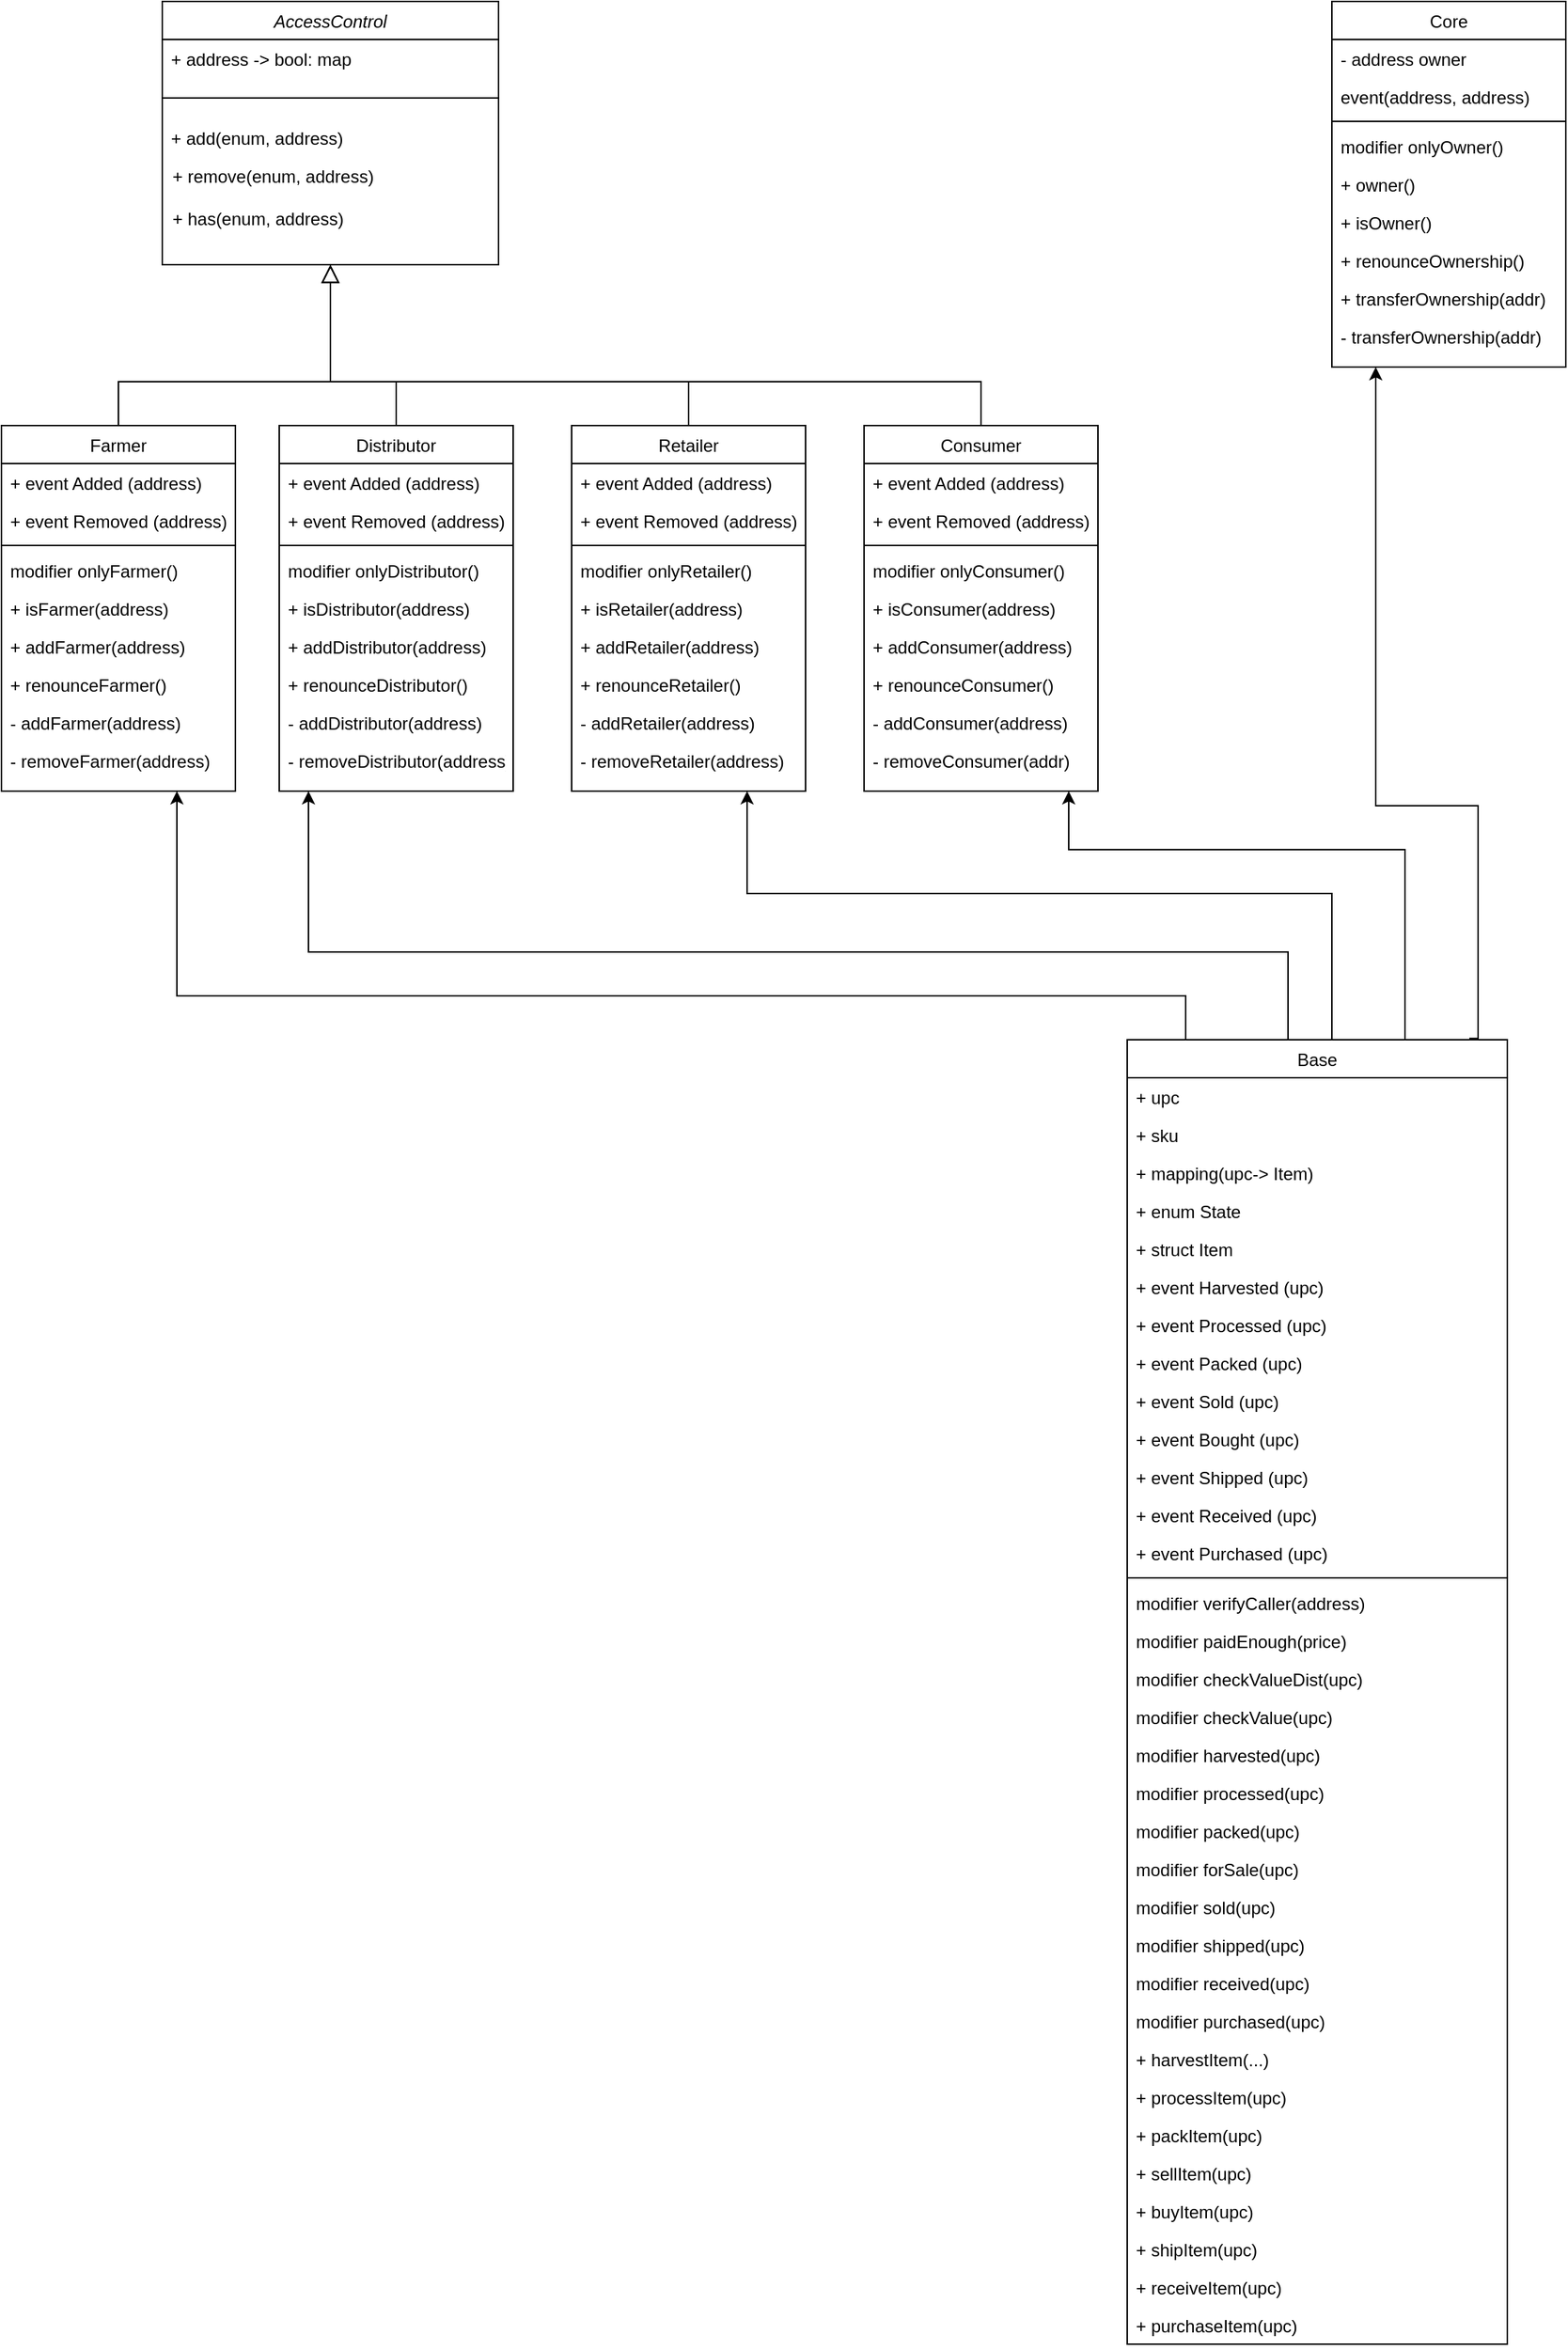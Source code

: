 <mxfile version="16.6.4" type="github">
  <diagram id="C5RBs43oDa-KdzZeNtuy" name="Page-1">
    <mxGraphModel dx="1422" dy="727" grid="1" gridSize="10" guides="1" tooltips="1" connect="1" arrows="1" fold="1" page="1" pageScale="1" pageWidth="700" pageHeight="869" math="0" shadow="0">
      <root>
        <mxCell id="WIyWlLk6GJQsqaUBKTNV-0" />
        <mxCell id="WIyWlLk6GJQsqaUBKTNV-1" parent="WIyWlLk6GJQsqaUBKTNV-0" />
        <mxCell id="zkfFHV4jXpPFQw0GAbJ--0" value="AccessControl" style="swimlane;fontStyle=2;align=center;verticalAlign=top;childLayout=stackLayout;horizontal=1;startSize=26;horizontalStack=0;resizeParent=1;resizeLast=0;collapsible=1;marginBottom=0;rounded=0;shadow=0;strokeWidth=1;" parent="WIyWlLk6GJQsqaUBKTNV-1" vertex="1">
          <mxGeometry x="150" y="70" width="230" height="180" as="geometry">
            <mxRectangle x="230" y="140" width="160" height="26" as="alternateBounds" />
          </mxGeometry>
        </mxCell>
        <mxCell id="zkfFHV4jXpPFQw0GAbJ--1" value="+ address -&gt; bool: map" style="text;align=left;verticalAlign=top;spacingLeft=4;spacingRight=4;overflow=hidden;rotatable=0;points=[[0,0.5],[1,0.5]];portConstraint=eastwest;" parent="zkfFHV4jXpPFQw0GAbJ--0" vertex="1">
          <mxGeometry y="26" width="230" height="26" as="geometry" />
        </mxCell>
        <mxCell id="MpG_z1vxm-hFfwKzx8mo-1" value="" style="line;strokeWidth=1;fillColor=none;align=left;verticalAlign=middle;spacingTop=-1;spacingLeft=3;spacingRight=3;rotatable=0;labelPosition=right;points=[];portConstraint=eastwest;" parent="zkfFHV4jXpPFQw0GAbJ--0" vertex="1">
          <mxGeometry y="52" width="230" height="28" as="geometry" />
        </mxCell>
        <mxCell id="zkfFHV4jXpPFQw0GAbJ--12" value="" style="endArrow=block;endSize=10;endFill=0;shadow=0;strokeWidth=1;rounded=0;edgeStyle=elbowEdgeStyle;elbow=vertical;exitX=0.5;exitY=0;exitDx=0;exitDy=0;" parent="WIyWlLk6GJQsqaUBKTNV-1" source="MpG_z1vxm-hFfwKzx8mo-71" target="zkfFHV4jXpPFQw0GAbJ--0" edge="1">
          <mxGeometry width="160" relative="1" as="geometry">
            <mxPoint x="120" y="360" as="sourcePoint" />
            <mxPoint x="200" y="203" as="targetPoint" />
            <Array as="points">
              <mxPoint x="265" y="330" />
            </Array>
          </mxGeometry>
        </mxCell>
        <mxCell id="zkfFHV4jXpPFQw0GAbJ--16" value="" style="endArrow=block;endSize=10;endFill=0;shadow=0;strokeWidth=1;rounded=0;edgeStyle=elbowEdgeStyle;elbow=vertical;exitX=0.5;exitY=0;exitDx=0;exitDy=0;" parent="WIyWlLk6GJQsqaUBKTNV-1" source="TuaN9YmowSShwbGmu8BQ-16" target="zkfFHV4jXpPFQw0GAbJ--0" edge="1">
          <mxGeometry width="160" relative="1" as="geometry">
            <mxPoint x="310" y="360" as="sourcePoint" />
            <mxPoint x="310" y="271" as="targetPoint" />
            <Array as="points">
              <mxPoint x="265" y="330" />
              <mxPoint x="265" y="330" />
              <mxPoint x="265" y="330" />
              <mxPoint x="265" y="320" />
            </Array>
          </mxGeometry>
        </mxCell>
        <mxCell id="zkfFHV4jXpPFQw0GAbJ--17" value="Core" style="swimlane;fontStyle=0;align=center;verticalAlign=top;childLayout=stackLayout;horizontal=1;startSize=26;horizontalStack=0;resizeParent=1;resizeLast=0;collapsible=1;marginBottom=0;rounded=0;shadow=0;strokeWidth=1;" parent="WIyWlLk6GJQsqaUBKTNV-1" vertex="1">
          <mxGeometry x="950" y="70" width="160" height="250" as="geometry">
            <mxRectangle x="550" y="140" width="160" height="26" as="alternateBounds" />
          </mxGeometry>
        </mxCell>
        <mxCell id="zkfFHV4jXpPFQw0GAbJ--18" value="- address owner" style="text;align=left;verticalAlign=top;spacingLeft=4;spacingRight=4;overflow=hidden;rotatable=0;points=[[0,0.5],[1,0.5]];portConstraint=eastwest;" parent="zkfFHV4jXpPFQw0GAbJ--17" vertex="1">
          <mxGeometry y="26" width="160" height="26" as="geometry" />
        </mxCell>
        <mxCell id="MpG_z1vxm-hFfwKzx8mo-56" value="event(address, address)" style="text;align=left;verticalAlign=top;spacingLeft=4;spacingRight=4;overflow=hidden;rotatable=0;points=[[0,0.5],[1,0.5]];portConstraint=eastwest;" parent="zkfFHV4jXpPFQw0GAbJ--17" vertex="1">
          <mxGeometry y="52" width="160" height="26" as="geometry" />
        </mxCell>
        <mxCell id="zkfFHV4jXpPFQw0GAbJ--23" value="" style="line;html=1;strokeWidth=1;align=left;verticalAlign=middle;spacingTop=-1;spacingLeft=3;spacingRight=3;rotatable=0;labelPosition=right;points=[];portConstraint=eastwest;" parent="zkfFHV4jXpPFQw0GAbJ--17" vertex="1">
          <mxGeometry y="78" width="160" height="8" as="geometry" />
        </mxCell>
        <mxCell id="zkfFHV4jXpPFQw0GAbJ--24" value="modifier onlyOwner()" style="text;align=left;verticalAlign=top;spacingLeft=4;spacingRight=4;overflow=hidden;rotatable=0;points=[[0,0.5],[1,0.5]];portConstraint=eastwest;" parent="zkfFHV4jXpPFQw0GAbJ--17" vertex="1">
          <mxGeometry y="86" width="160" height="26" as="geometry" />
        </mxCell>
        <mxCell id="MpG_z1vxm-hFfwKzx8mo-59" value="+ owner()" style="text;align=left;verticalAlign=top;spacingLeft=4;spacingRight=4;overflow=hidden;rotatable=0;points=[[0,0.5],[1,0.5]];portConstraint=eastwest;" parent="zkfFHV4jXpPFQw0GAbJ--17" vertex="1">
          <mxGeometry y="112" width="160" height="26" as="geometry" />
        </mxCell>
        <mxCell id="zkfFHV4jXpPFQw0GAbJ--25" value="+ isOwner()" style="text;align=left;verticalAlign=top;spacingLeft=4;spacingRight=4;overflow=hidden;rotatable=0;points=[[0,0.5],[1,0.5]];portConstraint=eastwest;" parent="zkfFHV4jXpPFQw0GAbJ--17" vertex="1">
          <mxGeometry y="138" width="160" height="26" as="geometry" />
        </mxCell>
        <mxCell id="MpG_z1vxm-hFfwKzx8mo-50" value="+ renounceOwnership()" style="text;align=left;verticalAlign=top;spacingLeft=4;spacingRight=4;overflow=hidden;rotatable=0;points=[[0,0.5],[1,0.5]];portConstraint=eastwest;" parent="zkfFHV4jXpPFQw0GAbJ--17" vertex="1">
          <mxGeometry y="164" width="160" height="26" as="geometry" />
        </mxCell>
        <mxCell id="MpG_z1vxm-hFfwKzx8mo-100" value="+ transferOwnership(addr)" style="text;align=left;verticalAlign=top;spacingLeft=4;spacingRight=4;overflow=hidden;rotatable=0;points=[[0,0.5],[1,0.5]];portConstraint=eastwest;" parent="zkfFHV4jXpPFQw0GAbJ--17" vertex="1">
          <mxGeometry y="190" width="160" height="26" as="geometry" />
        </mxCell>
        <mxCell id="MpG_z1vxm-hFfwKzx8mo-51" value="- transferOwnership(addr)" style="text;align=left;verticalAlign=top;spacingLeft=4;spacingRight=4;overflow=hidden;rotatable=0;points=[[0,0.5],[1,0.5]];portConstraint=eastwest;" parent="zkfFHV4jXpPFQw0GAbJ--17" vertex="1">
          <mxGeometry y="216" width="160" height="26" as="geometry" />
        </mxCell>
        <mxCell id="MpG_z1vxm-hFfwKzx8mo-0" value="+ add(enum, address)" style="text;align=left;verticalAlign=top;spacingLeft=4;spacingRight=4;overflow=hidden;rotatable=0;points=[[0,0.5],[1,0.5]];portConstraint=eastwest;rounded=0;shadow=0;html=0;" parent="WIyWlLk6GJQsqaUBKTNV-1" vertex="1">
          <mxGeometry x="150" y="150" width="230" height="26" as="geometry" />
        </mxCell>
        <mxCell id="MpG_z1vxm-hFfwKzx8mo-39" value="" style="edgeStyle=elbowEdgeStyle;html=1;elbow=vertical;verticalAlign=bottom;endArrow=none;rounded=0;entryX=0.5;entryY=0;entryDx=0;entryDy=0;" parent="WIyWlLk6GJQsqaUBKTNV-1" target="TuaN9YmowSShwbGmu8BQ-36" edge="1">
          <mxGeometry x="1" relative="1" as="geometry">
            <mxPoint x="720" y="360" as="targetPoint" />
            <mxPoint x="510" y="330" as="sourcePoint" />
            <Array as="points">
              <mxPoint x="690" y="330" />
              <mxPoint x="670" y="281" />
              <mxPoint x="670" y="310" />
              <mxPoint x="700" y="320" />
              <mxPoint x="760" y="290" />
              <mxPoint x="690" y="280" />
              <mxPoint x="750" y="293" />
            </Array>
          </mxGeometry>
        </mxCell>
        <mxCell id="MpG_z1vxm-hFfwKzx8mo-40" value="" style="edgeStyle=elbowEdgeStyle;html=1;elbow=vertical;verticalAlign=bottom;endArrow=none;rounded=0;entryX=0.5;entryY=0;entryDx=0;entryDy=0;" parent="WIyWlLk6GJQsqaUBKTNV-1" target="TuaN9YmowSShwbGmu8BQ-26" edge="1">
          <mxGeometry x="1" relative="1" as="geometry">
            <mxPoint x="510" y="360" as="targetPoint" />
            <mxPoint x="280" y="330" as="sourcePoint" />
            <Array as="points">
              <mxPoint x="330" y="330" />
              <mxPoint x="450" y="280" />
              <mxPoint x="420" y="280" />
              <mxPoint x="280" y="300" />
              <mxPoint x="410" y="330" />
              <mxPoint x="380" y="300" />
            </Array>
          </mxGeometry>
        </mxCell>
        <mxCell id="MpG_z1vxm-hFfwKzx8mo-71" value="Farmer" style="swimlane;fontStyle=0;align=center;verticalAlign=top;childLayout=stackLayout;horizontal=1;startSize=26;horizontalStack=0;resizeParent=1;resizeLast=0;collapsible=1;marginBottom=0;rounded=0;shadow=0;strokeWidth=1;" parent="WIyWlLk6GJQsqaUBKTNV-1" vertex="1">
          <mxGeometry x="40" y="360" width="160" height="250" as="geometry">
            <mxRectangle x="130" y="380" width="160" height="26" as="alternateBounds" />
          </mxGeometry>
        </mxCell>
        <mxCell id="MpG_z1vxm-hFfwKzx8mo-72" value="+ event Added (address)" style="text;align=left;verticalAlign=top;spacingLeft=4;spacingRight=4;overflow=hidden;rotatable=0;points=[[0,0.5],[1,0.5]];portConstraint=eastwest;" parent="MpG_z1vxm-hFfwKzx8mo-71" vertex="1">
          <mxGeometry y="26" width="160" height="26" as="geometry" />
        </mxCell>
        <mxCell id="MpG_z1vxm-hFfwKzx8mo-73" value="+ event Removed (address)" style="text;align=left;verticalAlign=top;spacingLeft=4;spacingRight=4;overflow=hidden;rotatable=0;points=[[0,0.5],[1,0.5]];portConstraint=eastwest;rounded=0;shadow=0;html=0;" parent="MpG_z1vxm-hFfwKzx8mo-71" vertex="1">
          <mxGeometry y="52" width="160" height="26" as="geometry" />
        </mxCell>
        <mxCell id="MpG_z1vxm-hFfwKzx8mo-74" value="" style="line;html=1;strokeWidth=1;align=left;verticalAlign=middle;spacingTop=-1;spacingLeft=3;spacingRight=3;rotatable=0;labelPosition=right;points=[];portConstraint=eastwest;" parent="MpG_z1vxm-hFfwKzx8mo-71" vertex="1">
          <mxGeometry y="78" width="160" height="8" as="geometry" />
        </mxCell>
        <mxCell id="MpG_z1vxm-hFfwKzx8mo-76" value="modifier onlyFarmer()" style="text;align=left;verticalAlign=top;spacingLeft=4;spacingRight=4;overflow=hidden;rotatable=0;points=[[0,0.5],[1,0.5]];portConstraint=eastwest;" parent="MpG_z1vxm-hFfwKzx8mo-71" vertex="1">
          <mxGeometry y="86" width="160" height="26" as="geometry" />
        </mxCell>
        <mxCell id="MpG_z1vxm-hFfwKzx8mo-78" value="+ isFarmer(address)" style="text;align=left;verticalAlign=top;spacingLeft=4;spacingRight=4;overflow=hidden;rotatable=0;points=[[0,0.5],[1,0.5]];portConstraint=eastwest;" parent="MpG_z1vxm-hFfwKzx8mo-71" vertex="1">
          <mxGeometry y="112" width="160" height="26" as="geometry" />
        </mxCell>
        <mxCell id="MpG_z1vxm-hFfwKzx8mo-79" value="+ addFarmer(address)" style="text;align=left;verticalAlign=top;spacingLeft=4;spacingRight=4;overflow=hidden;rotatable=0;points=[[0,0.5],[1,0.5]];portConstraint=eastwest;" parent="MpG_z1vxm-hFfwKzx8mo-71" vertex="1">
          <mxGeometry y="138" width="160" height="26" as="geometry" />
        </mxCell>
        <mxCell id="MpG_z1vxm-hFfwKzx8mo-89" value="+ renounceFarmer()" style="text;align=left;verticalAlign=top;spacingLeft=4;spacingRight=4;overflow=hidden;rotatable=0;points=[[0,0.5],[1,0.5]];portConstraint=eastwest;" parent="MpG_z1vxm-hFfwKzx8mo-71" vertex="1">
          <mxGeometry y="164" width="160" height="26" as="geometry" />
        </mxCell>
        <mxCell id="TuaN9YmowSShwbGmu8BQ-14" value="- addFarmer(address)" style="text;align=left;verticalAlign=top;spacingLeft=4;spacingRight=4;overflow=hidden;rotatable=0;points=[[0,0.5],[1,0.5]];portConstraint=eastwest;" vertex="1" parent="MpG_z1vxm-hFfwKzx8mo-71">
          <mxGeometry y="190" width="160" height="26" as="geometry" />
        </mxCell>
        <mxCell id="TuaN9YmowSShwbGmu8BQ-15" value="- removeFarmer(address)" style="text;align=left;verticalAlign=top;spacingLeft=4;spacingRight=4;overflow=hidden;rotatable=0;points=[[0,0.5],[1,0.5]];portConstraint=eastwest;" vertex="1" parent="MpG_z1vxm-hFfwKzx8mo-71">
          <mxGeometry y="216" width="160" height="26" as="geometry" />
        </mxCell>
        <mxCell id="t3rUdnZR38mYklhwVjmi-8" value="+ remove(enum, address)" style="text;align=left;verticalAlign=top;spacingLeft=4;spacingRight=4;overflow=hidden;rotatable=0;points=[[0,0.5],[1,0.5]];portConstraint=eastwest;rounded=0;shadow=0;html=0;" parent="WIyWlLk6GJQsqaUBKTNV-1" vertex="1">
          <mxGeometry x="151" y="176" width="230" height="26" as="geometry" />
        </mxCell>
        <mxCell id="t3rUdnZR38mYklhwVjmi-11" value="+ has(enum, address)" style="text;align=left;verticalAlign=top;spacingLeft=4;spacingRight=4;overflow=hidden;rotatable=0;points=[[0,0.5],[1,0.5]];portConstraint=eastwest;rounded=0;shadow=0;html=0;" parent="WIyWlLk6GJQsqaUBKTNV-1" vertex="1">
          <mxGeometry x="151" y="205" width="230" height="26" as="geometry" />
        </mxCell>
        <mxCell id="TuaN9YmowSShwbGmu8BQ-16" value="Distributor" style="swimlane;fontStyle=0;align=center;verticalAlign=top;childLayout=stackLayout;horizontal=1;startSize=26;horizontalStack=0;resizeParent=1;resizeLast=0;collapsible=1;marginBottom=0;rounded=0;shadow=0;strokeWidth=1;" vertex="1" parent="WIyWlLk6GJQsqaUBKTNV-1">
          <mxGeometry x="230" y="360" width="160" height="250" as="geometry">
            <mxRectangle x="130" y="380" width="160" height="26" as="alternateBounds" />
          </mxGeometry>
        </mxCell>
        <mxCell id="TuaN9YmowSShwbGmu8BQ-17" value="+ event Added (address)" style="text;align=left;verticalAlign=top;spacingLeft=4;spacingRight=4;overflow=hidden;rotatable=0;points=[[0,0.5],[1,0.5]];portConstraint=eastwest;" vertex="1" parent="TuaN9YmowSShwbGmu8BQ-16">
          <mxGeometry y="26" width="160" height="26" as="geometry" />
        </mxCell>
        <mxCell id="TuaN9YmowSShwbGmu8BQ-18" value="+ event Removed (address)" style="text;align=left;verticalAlign=top;spacingLeft=4;spacingRight=4;overflow=hidden;rotatable=0;points=[[0,0.5],[1,0.5]];portConstraint=eastwest;rounded=0;shadow=0;html=0;" vertex="1" parent="TuaN9YmowSShwbGmu8BQ-16">
          <mxGeometry y="52" width="160" height="26" as="geometry" />
        </mxCell>
        <mxCell id="TuaN9YmowSShwbGmu8BQ-19" value="" style="line;html=1;strokeWidth=1;align=left;verticalAlign=middle;spacingTop=-1;spacingLeft=3;spacingRight=3;rotatable=0;labelPosition=right;points=[];portConstraint=eastwest;" vertex="1" parent="TuaN9YmowSShwbGmu8BQ-16">
          <mxGeometry y="78" width="160" height="8" as="geometry" />
        </mxCell>
        <mxCell id="TuaN9YmowSShwbGmu8BQ-20" value="modifier onlyDistributor()" style="text;align=left;verticalAlign=top;spacingLeft=4;spacingRight=4;overflow=hidden;rotatable=0;points=[[0,0.5],[1,0.5]];portConstraint=eastwest;" vertex="1" parent="TuaN9YmowSShwbGmu8BQ-16">
          <mxGeometry y="86" width="160" height="26" as="geometry" />
        </mxCell>
        <mxCell id="TuaN9YmowSShwbGmu8BQ-21" value="+ isDistributor(address)" style="text;align=left;verticalAlign=top;spacingLeft=4;spacingRight=4;overflow=hidden;rotatable=0;points=[[0,0.5],[1,0.5]];portConstraint=eastwest;" vertex="1" parent="TuaN9YmowSShwbGmu8BQ-16">
          <mxGeometry y="112" width="160" height="26" as="geometry" />
        </mxCell>
        <mxCell id="TuaN9YmowSShwbGmu8BQ-22" value="+ addDistributor(address)" style="text;align=left;verticalAlign=top;spacingLeft=4;spacingRight=4;overflow=hidden;rotatable=0;points=[[0,0.5],[1,0.5]];portConstraint=eastwest;" vertex="1" parent="TuaN9YmowSShwbGmu8BQ-16">
          <mxGeometry y="138" width="160" height="26" as="geometry" />
        </mxCell>
        <mxCell id="TuaN9YmowSShwbGmu8BQ-23" value="+ renounceDistributor()" style="text;align=left;verticalAlign=top;spacingLeft=4;spacingRight=4;overflow=hidden;rotatable=0;points=[[0,0.5],[1,0.5]];portConstraint=eastwest;" vertex="1" parent="TuaN9YmowSShwbGmu8BQ-16">
          <mxGeometry y="164" width="160" height="26" as="geometry" />
        </mxCell>
        <mxCell id="TuaN9YmowSShwbGmu8BQ-24" value="- addDistributor(address)" style="text;align=left;verticalAlign=top;spacingLeft=4;spacingRight=4;overflow=hidden;rotatable=0;points=[[0,0.5],[1,0.5]];portConstraint=eastwest;" vertex="1" parent="TuaN9YmowSShwbGmu8BQ-16">
          <mxGeometry y="190" width="160" height="26" as="geometry" />
        </mxCell>
        <mxCell id="TuaN9YmowSShwbGmu8BQ-25" value="- removeDistributor(address)" style="text;align=left;verticalAlign=top;spacingLeft=4;spacingRight=4;overflow=hidden;rotatable=0;points=[[0,0.5],[1,0.5]];portConstraint=eastwest;" vertex="1" parent="TuaN9YmowSShwbGmu8BQ-16">
          <mxGeometry y="216" width="160" height="26" as="geometry" />
        </mxCell>
        <mxCell id="TuaN9YmowSShwbGmu8BQ-26" value="Retailer" style="swimlane;fontStyle=0;align=center;verticalAlign=top;childLayout=stackLayout;horizontal=1;startSize=26;horizontalStack=0;resizeParent=1;resizeLast=0;collapsible=1;marginBottom=0;rounded=0;shadow=0;strokeWidth=1;" vertex="1" parent="WIyWlLk6GJQsqaUBKTNV-1">
          <mxGeometry x="430" y="360" width="160" height="250" as="geometry">
            <mxRectangle x="130" y="380" width="160" height="26" as="alternateBounds" />
          </mxGeometry>
        </mxCell>
        <mxCell id="TuaN9YmowSShwbGmu8BQ-27" value="+ event Added (address)" style="text;align=left;verticalAlign=top;spacingLeft=4;spacingRight=4;overflow=hidden;rotatable=0;points=[[0,0.5],[1,0.5]];portConstraint=eastwest;" vertex="1" parent="TuaN9YmowSShwbGmu8BQ-26">
          <mxGeometry y="26" width="160" height="26" as="geometry" />
        </mxCell>
        <mxCell id="TuaN9YmowSShwbGmu8BQ-28" value="+ event Removed (address)" style="text;align=left;verticalAlign=top;spacingLeft=4;spacingRight=4;overflow=hidden;rotatable=0;points=[[0,0.5],[1,0.5]];portConstraint=eastwest;rounded=0;shadow=0;html=0;" vertex="1" parent="TuaN9YmowSShwbGmu8BQ-26">
          <mxGeometry y="52" width="160" height="26" as="geometry" />
        </mxCell>
        <mxCell id="TuaN9YmowSShwbGmu8BQ-29" value="" style="line;html=1;strokeWidth=1;align=left;verticalAlign=middle;spacingTop=-1;spacingLeft=3;spacingRight=3;rotatable=0;labelPosition=right;points=[];portConstraint=eastwest;" vertex="1" parent="TuaN9YmowSShwbGmu8BQ-26">
          <mxGeometry y="78" width="160" height="8" as="geometry" />
        </mxCell>
        <mxCell id="TuaN9YmowSShwbGmu8BQ-30" value="modifier onlyRetailer()" style="text;align=left;verticalAlign=top;spacingLeft=4;spacingRight=4;overflow=hidden;rotatable=0;points=[[0,0.5],[1,0.5]];portConstraint=eastwest;" vertex="1" parent="TuaN9YmowSShwbGmu8BQ-26">
          <mxGeometry y="86" width="160" height="26" as="geometry" />
        </mxCell>
        <mxCell id="TuaN9YmowSShwbGmu8BQ-31" value="+ isRetailer(address)" style="text;align=left;verticalAlign=top;spacingLeft=4;spacingRight=4;overflow=hidden;rotatable=0;points=[[0,0.5],[1,0.5]];portConstraint=eastwest;" vertex="1" parent="TuaN9YmowSShwbGmu8BQ-26">
          <mxGeometry y="112" width="160" height="26" as="geometry" />
        </mxCell>
        <mxCell id="TuaN9YmowSShwbGmu8BQ-32" value="+ addRetailer(address)" style="text;align=left;verticalAlign=top;spacingLeft=4;spacingRight=4;overflow=hidden;rotatable=0;points=[[0,0.5],[1,0.5]];portConstraint=eastwest;" vertex="1" parent="TuaN9YmowSShwbGmu8BQ-26">
          <mxGeometry y="138" width="160" height="26" as="geometry" />
        </mxCell>
        <mxCell id="TuaN9YmowSShwbGmu8BQ-33" value="+ renounceRetailer()" style="text;align=left;verticalAlign=top;spacingLeft=4;spacingRight=4;overflow=hidden;rotatable=0;points=[[0,0.5],[1,0.5]];portConstraint=eastwest;" vertex="1" parent="TuaN9YmowSShwbGmu8BQ-26">
          <mxGeometry y="164" width="160" height="26" as="geometry" />
        </mxCell>
        <mxCell id="TuaN9YmowSShwbGmu8BQ-34" value="- addRetailer(address)" style="text;align=left;verticalAlign=top;spacingLeft=4;spacingRight=4;overflow=hidden;rotatable=0;points=[[0,0.5],[1,0.5]];portConstraint=eastwest;" vertex="1" parent="TuaN9YmowSShwbGmu8BQ-26">
          <mxGeometry y="190" width="160" height="26" as="geometry" />
        </mxCell>
        <mxCell id="TuaN9YmowSShwbGmu8BQ-35" value="- removeRetailer(address)" style="text;align=left;verticalAlign=top;spacingLeft=4;spacingRight=4;overflow=hidden;rotatable=0;points=[[0,0.5],[1,0.5]];portConstraint=eastwest;" vertex="1" parent="TuaN9YmowSShwbGmu8BQ-26">
          <mxGeometry y="216" width="160" height="26" as="geometry" />
        </mxCell>
        <mxCell id="TuaN9YmowSShwbGmu8BQ-36" value="Consumer" style="swimlane;fontStyle=0;align=center;verticalAlign=top;childLayout=stackLayout;horizontal=1;startSize=26;horizontalStack=0;resizeParent=1;resizeLast=0;collapsible=1;marginBottom=0;rounded=0;shadow=0;strokeWidth=1;" vertex="1" parent="WIyWlLk6GJQsqaUBKTNV-1">
          <mxGeometry x="630" y="360" width="160" height="250" as="geometry">
            <mxRectangle x="130" y="380" width="160" height="26" as="alternateBounds" />
          </mxGeometry>
        </mxCell>
        <mxCell id="TuaN9YmowSShwbGmu8BQ-37" value="+ event Added (address)" style="text;align=left;verticalAlign=top;spacingLeft=4;spacingRight=4;overflow=hidden;rotatable=0;points=[[0,0.5],[1,0.5]];portConstraint=eastwest;" vertex="1" parent="TuaN9YmowSShwbGmu8BQ-36">
          <mxGeometry y="26" width="160" height="26" as="geometry" />
        </mxCell>
        <mxCell id="TuaN9YmowSShwbGmu8BQ-38" value="+ event Removed (address)" style="text;align=left;verticalAlign=top;spacingLeft=4;spacingRight=4;overflow=hidden;rotatable=0;points=[[0,0.5],[1,0.5]];portConstraint=eastwest;rounded=0;shadow=0;html=0;" vertex="1" parent="TuaN9YmowSShwbGmu8BQ-36">
          <mxGeometry y="52" width="160" height="26" as="geometry" />
        </mxCell>
        <mxCell id="TuaN9YmowSShwbGmu8BQ-39" value="" style="line;html=1;strokeWidth=1;align=left;verticalAlign=middle;spacingTop=-1;spacingLeft=3;spacingRight=3;rotatable=0;labelPosition=right;points=[];portConstraint=eastwest;" vertex="1" parent="TuaN9YmowSShwbGmu8BQ-36">
          <mxGeometry y="78" width="160" height="8" as="geometry" />
        </mxCell>
        <mxCell id="TuaN9YmowSShwbGmu8BQ-40" value="modifier onlyConsumer()" style="text;align=left;verticalAlign=top;spacingLeft=4;spacingRight=4;overflow=hidden;rotatable=0;points=[[0,0.5],[1,0.5]];portConstraint=eastwest;" vertex="1" parent="TuaN9YmowSShwbGmu8BQ-36">
          <mxGeometry y="86" width="160" height="26" as="geometry" />
        </mxCell>
        <mxCell id="TuaN9YmowSShwbGmu8BQ-41" value="+ isConsumer(address)" style="text;align=left;verticalAlign=top;spacingLeft=4;spacingRight=4;overflow=hidden;rotatable=0;points=[[0,0.5],[1,0.5]];portConstraint=eastwest;" vertex="1" parent="TuaN9YmowSShwbGmu8BQ-36">
          <mxGeometry y="112" width="160" height="26" as="geometry" />
        </mxCell>
        <mxCell id="TuaN9YmowSShwbGmu8BQ-42" value="+ addConsumer(address)" style="text;align=left;verticalAlign=top;spacingLeft=4;spacingRight=4;overflow=hidden;rotatable=0;points=[[0,0.5],[1,0.5]];portConstraint=eastwest;" vertex="1" parent="TuaN9YmowSShwbGmu8BQ-36">
          <mxGeometry y="138" width="160" height="26" as="geometry" />
        </mxCell>
        <mxCell id="TuaN9YmowSShwbGmu8BQ-43" value="+ renounceConsumer()" style="text;align=left;verticalAlign=top;spacingLeft=4;spacingRight=4;overflow=hidden;rotatable=0;points=[[0,0.5],[1,0.5]];portConstraint=eastwest;" vertex="1" parent="TuaN9YmowSShwbGmu8BQ-36">
          <mxGeometry y="164" width="160" height="26" as="geometry" />
        </mxCell>
        <mxCell id="TuaN9YmowSShwbGmu8BQ-44" value="- addConsumer(address)" style="text;align=left;verticalAlign=top;spacingLeft=4;spacingRight=4;overflow=hidden;rotatable=0;points=[[0,0.5],[1,0.5]];portConstraint=eastwest;" vertex="1" parent="TuaN9YmowSShwbGmu8BQ-36">
          <mxGeometry y="190" width="160" height="26" as="geometry" />
        </mxCell>
        <mxCell id="TuaN9YmowSShwbGmu8BQ-45" value="- removeConsumer(addr)" style="text;align=left;verticalAlign=top;spacingLeft=4;spacingRight=4;overflow=hidden;rotatable=0;points=[[0,0.5],[1,0.5]];portConstraint=eastwest;" vertex="1" parent="TuaN9YmowSShwbGmu8BQ-36">
          <mxGeometry y="216" width="160" height="26" as="geometry" />
        </mxCell>
        <mxCell id="TuaN9YmowSShwbGmu8BQ-56" value="" style="edgeStyle=orthogonalEdgeStyle;rounded=0;orthogonalLoop=1;jettySize=auto;html=1;exitX=0.25;exitY=0;exitDx=0;exitDy=0;" edge="1" parent="WIyWlLk6GJQsqaUBKTNV-1" source="TuaN9YmowSShwbGmu8BQ-46">
          <mxGeometry relative="1" as="geometry">
            <mxPoint x="770" y="610" as="targetPoint" />
            <Array as="points">
              <mxPoint x="1000" y="780" />
              <mxPoint x="1000" y="650" />
              <mxPoint x="770" y="650" />
            </Array>
          </mxGeometry>
        </mxCell>
        <mxCell id="TuaN9YmowSShwbGmu8BQ-58" value="" style="edgeStyle=orthogonalEdgeStyle;rounded=0;orthogonalLoop=1;jettySize=auto;html=1;exitX=0.9;exitY=-0.001;exitDx=0;exitDy=0;exitPerimeter=0;" edge="1" parent="WIyWlLk6GJQsqaUBKTNV-1" source="TuaN9YmowSShwbGmu8BQ-46">
          <mxGeometry relative="1" as="geometry">
            <mxPoint x="980" y="320" as="targetPoint" />
            <Array as="points">
              <mxPoint x="1050" y="779" />
              <mxPoint x="1050" y="620" />
              <mxPoint x="980" y="620" />
            </Array>
          </mxGeometry>
        </mxCell>
        <mxCell id="TuaN9YmowSShwbGmu8BQ-90" value="" style="edgeStyle=orthogonalEdgeStyle;rounded=0;orthogonalLoop=1;jettySize=auto;html=1;entryX=0.75;entryY=1;entryDx=0;entryDy=0;" edge="1" parent="WIyWlLk6GJQsqaUBKTNV-1" source="TuaN9YmowSShwbGmu8BQ-46" target="TuaN9YmowSShwbGmu8BQ-26">
          <mxGeometry relative="1" as="geometry">
            <Array as="points">
              <mxPoint x="950" y="680" />
              <mxPoint x="550" y="680" />
            </Array>
          </mxGeometry>
        </mxCell>
        <mxCell id="TuaN9YmowSShwbGmu8BQ-91" value="" style="edgeStyle=orthogonalEdgeStyle;rounded=0;orthogonalLoop=1;jettySize=auto;html=1;exitX=0.25;exitY=0;exitDx=0;exitDy=0;" edge="1" parent="WIyWlLk6GJQsqaUBKTNV-1" source="TuaN9YmowSShwbGmu8BQ-46">
          <mxGeometry relative="1" as="geometry">
            <mxPoint x="250" y="610" as="targetPoint" />
            <Array as="points">
              <mxPoint x="920" y="780" />
              <mxPoint x="920" y="720" />
              <mxPoint x="250" y="720" />
            </Array>
          </mxGeometry>
        </mxCell>
        <mxCell id="TuaN9YmowSShwbGmu8BQ-92" value="" style="edgeStyle=orthogonalEdgeStyle;rounded=0;orthogonalLoop=1;jettySize=auto;html=1;entryX=0.75;entryY=1;entryDx=0;entryDy=0;" edge="1" parent="WIyWlLk6GJQsqaUBKTNV-1" source="TuaN9YmowSShwbGmu8BQ-46" target="MpG_z1vxm-hFfwKzx8mo-71">
          <mxGeometry relative="1" as="geometry">
            <Array as="points">
              <mxPoint x="850" y="750" />
              <mxPoint x="160" y="750" />
            </Array>
          </mxGeometry>
        </mxCell>
        <mxCell id="TuaN9YmowSShwbGmu8BQ-46" value="Base" style="swimlane;fontStyle=0;align=center;verticalAlign=top;childLayout=stackLayout;horizontal=1;startSize=26;horizontalStack=0;resizeParent=1;resizeLast=0;collapsible=1;marginBottom=0;rounded=0;shadow=0;strokeWidth=1;" vertex="1" parent="WIyWlLk6GJQsqaUBKTNV-1">
          <mxGeometry x="810" y="780" width="260" height="892" as="geometry">
            <mxRectangle x="130" y="380" width="160" height="26" as="alternateBounds" />
          </mxGeometry>
        </mxCell>
        <mxCell id="TuaN9YmowSShwbGmu8BQ-47" value="+ upc" style="text;align=left;verticalAlign=top;spacingLeft=4;spacingRight=4;overflow=hidden;rotatable=0;points=[[0,0.5],[1,0.5]];portConstraint=eastwest;" vertex="1" parent="TuaN9YmowSShwbGmu8BQ-46">
          <mxGeometry y="26" width="260" height="26" as="geometry" />
        </mxCell>
        <mxCell id="TuaN9YmowSShwbGmu8BQ-48" value="+ sku" style="text;align=left;verticalAlign=top;spacingLeft=4;spacingRight=4;overflow=hidden;rotatable=0;points=[[0,0.5],[1,0.5]];portConstraint=eastwest;rounded=0;shadow=0;html=0;" vertex="1" parent="TuaN9YmowSShwbGmu8BQ-46">
          <mxGeometry y="52" width="260" height="26" as="geometry" />
        </mxCell>
        <mxCell id="TuaN9YmowSShwbGmu8BQ-59" value="+ mapping(upc-&gt; Item)" style="text;align=left;verticalAlign=top;spacingLeft=4;spacingRight=4;overflow=hidden;rotatable=0;points=[[0,0.5],[1,0.5]];portConstraint=eastwest;rounded=0;shadow=0;html=0;" vertex="1" parent="TuaN9YmowSShwbGmu8BQ-46">
          <mxGeometry y="78" width="260" height="26" as="geometry" />
        </mxCell>
        <mxCell id="TuaN9YmowSShwbGmu8BQ-60" value="+ enum State" style="text;align=left;verticalAlign=top;spacingLeft=4;spacingRight=4;overflow=hidden;rotatable=0;points=[[0,0.5],[1,0.5]];portConstraint=eastwest;rounded=0;shadow=0;html=0;" vertex="1" parent="TuaN9YmowSShwbGmu8BQ-46">
          <mxGeometry y="104" width="260" height="26" as="geometry" />
        </mxCell>
        <mxCell id="TuaN9YmowSShwbGmu8BQ-61" value="+ struct Item" style="text;align=left;verticalAlign=top;spacingLeft=4;spacingRight=4;overflow=hidden;rotatable=0;points=[[0,0.5],[1,0.5]];portConstraint=eastwest;rounded=0;shadow=0;html=0;" vertex="1" parent="TuaN9YmowSShwbGmu8BQ-46">
          <mxGeometry y="130" width="260" height="26" as="geometry" />
        </mxCell>
        <mxCell id="TuaN9YmowSShwbGmu8BQ-62" value="+ event Harvested (upc)" style="text;align=left;verticalAlign=top;spacingLeft=4;spacingRight=4;overflow=hidden;rotatable=0;points=[[0,0.5],[1,0.5]];portConstraint=eastwest;rounded=0;shadow=0;html=0;" vertex="1" parent="TuaN9YmowSShwbGmu8BQ-46">
          <mxGeometry y="156" width="260" height="26" as="geometry" />
        </mxCell>
        <mxCell id="TuaN9YmowSShwbGmu8BQ-64" value="+ event Processed (upc)" style="text;align=left;verticalAlign=top;spacingLeft=4;spacingRight=4;overflow=hidden;rotatable=0;points=[[0,0.5],[1,0.5]];portConstraint=eastwest;rounded=0;shadow=0;html=0;" vertex="1" parent="TuaN9YmowSShwbGmu8BQ-46">
          <mxGeometry y="182" width="260" height="26" as="geometry" />
        </mxCell>
        <mxCell id="TuaN9YmowSShwbGmu8BQ-65" value="+ event Packed (upc)" style="text;align=left;verticalAlign=top;spacingLeft=4;spacingRight=4;overflow=hidden;rotatable=0;points=[[0,0.5],[1,0.5]];portConstraint=eastwest;rounded=0;shadow=0;html=0;" vertex="1" parent="TuaN9YmowSShwbGmu8BQ-46">
          <mxGeometry y="208" width="260" height="26" as="geometry" />
        </mxCell>
        <mxCell id="TuaN9YmowSShwbGmu8BQ-66" value="+ event Sold (upc)" style="text;align=left;verticalAlign=top;spacingLeft=4;spacingRight=4;overflow=hidden;rotatable=0;points=[[0,0.5],[1,0.5]];portConstraint=eastwest;rounded=0;shadow=0;html=0;" vertex="1" parent="TuaN9YmowSShwbGmu8BQ-46">
          <mxGeometry y="234" width="260" height="26" as="geometry" />
        </mxCell>
        <mxCell id="TuaN9YmowSShwbGmu8BQ-67" value="+ event Bought (upc)" style="text;align=left;verticalAlign=top;spacingLeft=4;spacingRight=4;overflow=hidden;rotatable=0;points=[[0,0.5],[1,0.5]];portConstraint=eastwest;rounded=0;shadow=0;html=0;" vertex="1" parent="TuaN9YmowSShwbGmu8BQ-46">
          <mxGeometry y="260" width="260" height="26" as="geometry" />
        </mxCell>
        <mxCell id="TuaN9YmowSShwbGmu8BQ-68" value="+ event Shipped (upc)" style="text;align=left;verticalAlign=top;spacingLeft=4;spacingRight=4;overflow=hidden;rotatable=0;points=[[0,0.5],[1,0.5]];portConstraint=eastwest;rounded=0;shadow=0;html=0;" vertex="1" parent="TuaN9YmowSShwbGmu8BQ-46">
          <mxGeometry y="286" width="260" height="26" as="geometry" />
        </mxCell>
        <mxCell id="TuaN9YmowSShwbGmu8BQ-69" value="+ event Received (upc)" style="text;align=left;verticalAlign=top;spacingLeft=4;spacingRight=4;overflow=hidden;rotatable=0;points=[[0,0.5],[1,0.5]];portConstraint=eastwest;rounded=0;shadow=0;html=0;" vertex="1" parent="TuaN9YmowSShwbGmu8BQ-46">
          <mxGeometry y="312" width="260" height="26" as="geometry" />
        </mxCell>
        <mxCell id="TuaN9YmowSShwbGmu8BQ-70" value="+ event Purchased (upc)" style="text;align=left;verticalAlign=top;spacingLeft=4;spacingRight=4;overflow=hidden;rotatable=0;points=[[0,0.5],[1,0.5]];portConstraint=eastwest;rounded=0;shadow=0;html=0;" vertex="1" parent="TuaN9YmowSShwbGmu8BQ-46">
          <mxGeometry y="338" width="260" height="26" as="geometry" />
        </mxCell>
        <mxCell id="TuaN9YmowSShwbGmu8BQ-49" value="" style="line;html=1;strokeWidth=1;align=left;verticalAlign=middle;spacingTop=-1;spacingLeft=3;spacingRight=3;rotatable=0;labelPosition=right;points=[];portConstraint=eastwest;" vertex="1" parent="TuaN9YmowSShwbGmu8BQ-46">
          <mxGeometry y="364" width="260" height="8" as="geometry" />
        </mxCell>
        <mxCell id="TuaN9YmowSShwbGmu8BQ-50" value="modifier verifyCaller(address)" style="text;align=left;verticalAlign=top;spacingLeft=4;spacingRight=4;overflow=hidden;rotatable=0;points=[[0,0.5],[1,0.5]];portConstraint=eastwest;" vertex="1" parent="TuaN9YmowSShwbGmu8BQ-46">
          <mxGeometry y="372" width="260" height="26" as="geometry" />
        </mxCell>
        <mxCell id="TuaN9YmowSShwbGmu8BQ-71" value="modifier paidEnough(price)" style="text;align=left;verticalAlign=top;spacingLeft=4;spacingRight=4;overflow=hidden;rotatable=0;points=[[0,0.5],[1,0.5]];portConstraint=eastwest;" vertex="1" parent="TuaN9YmowSShwbGmu8BQ-46">
          <mxGeometry y="398" width="260" height="26" as="geometry" />
        </mxCell>
        <mxCell id="TuaN9YmowSShwbGmu8BQ-72" value="modifier checkValueDist(upc)" style="text;align=left;verticalAlign=top;spacingLeft=4;spacingRight=4;overflow=hidden;rotatable=0;points=[[0,0.5],[1,0.5]];portConstraint=eastwest;" vertex="1" parent="TuaN9YmowSShwbGmu8BQ-46">
          <mxGeometry y="424" width="260" height="26" as="geometry" />
        </mxCell>
        <mxCell id="TuaN9YmowSShwbGmu8BQ-73" value="modifier checkValue(upc)" style="text;align=left;verticalAlign=top;spacingLeft=4;spacingRight=4;overflow=hidden;rotatable=0;points=[[0,0.5],[1,0.5]];portConstraint=eastwest;" vertex="1" parent="TuaN9YmowSShwbGmu8BQ-46">
          <mxGeometry y="450" width="260" height="26" as="geometry" />
        </mxCell>
        <mxCell id="TuaN9YmowSShwbGmu8BQ-74" value="modifier harvested(upc)" style="text;align=left;verticalAlign=top;spacingLeft=4;spacingRight=4;overflow=hidden;rotatable=0;points=[[0,0.5],[1,0.5]];portConstraint=eastwest;" vertex="1" parent="TuaN9YmowSShwbGmu8BQ-46">
          <mxGeometry y="476" width="260" height="26" as="geometry" />
        </mxCell>
        <mxCell id="TuaN9YmowSShwbGmu8BQ-75" value="modifier processed(upc)" style="text;align=left;verticalAlign=top;spacingLeft=4;spacingRight=4;overflow=hidden;rotatable=0;points=[[0,0.5],[1,0.5]];portConstraint=eastwest;" vertex="1" parent="TuaN9YmowSShwbGmu8BQ-46">
          <mxGeometry y="502" width="260" height="26" as="geometry" />
        </mxCell>
        <mxCell id="TuaN9YmowSShwbGmu8BQ-76" value="modifier packed(upc)" style="text;align=left;verticalAlign=top;spacingLeft=4;spacingRight=4;overflow=hidden;rotatable=0;points=[[0,0.5],[1,0.5]];portConstraint=eastwest;" vertex="1" parent="TuaN9YmowSShwbGmu8BQ-46">
          <mxGeometry y="528" width="260" height="26" as="geometry" />
        </mxCell>
        <mxCell id="TuaN9YmowSShwbGmu8BQ-77" value="modifier forSale(upc)" style="text;align=left;verticalAlign=top;spacingLeft=4;spacingRight=4;overflow=hidden;rotatable=0;points=[[0,0.5],[1,0.5]];portConstraint=eastwest;" vertex="1" parent="TuaN9YmowSShwbGmu8BQ-46">
          <mxGeometry y="554" width="260" height="26" as="geometry" />
        </mxCell>
        <mxCell id="TuaN9YmowSShwbGmu8BQ-78" value="modifier sold(upc)" style="text;align=left;verticalAlign=top;spacingLeft=4;spacingRight=4;overflow=hidden;rotatable=0;points=[[0,0.5],[1,0.5]];portConstraint=eastwest;" vertex="1" parent="TuaN9YmowSShwbGmu8BQ-46">
          <mxGeometry y="580" width="260" height="26" as="geometry" />
        </mxCell>
        <mxCell id="TuaN9YmowSShwbGmu8BQ-79" value="modifier shipped(upc)" style="text;align=left;verticalAlign=top;spacingLeft=4;spacingRight=4;overflow=hidden;rotatable=0;points=[[0,0.5],[1,0.5]];portConstraint=eastwest;" vertex="1" parent="TuaN9YmowSShwbGmu8BQ-46">
          <mxGeometry y="606" width="260" height="26" as="geometry" />
        </mxCell>
        <mxCell id="TuaN9YmowSShwbGmu8BQ-80" value="modifier received(upc)" style="text;align=left;verticalAlign=top;spacingLeft=4;spacingRight=4;overflow=hidden;rotatable=0;points=[[0,0.5],[1,0.5]];portConstraint=eastwest;" vertex="1" parent="TuaN9YmowSShwbGmu8BQ-46">
          <mxGeometry y="632" width="260" height="26" as="geometry" />
        </mxCell>
        <mxCell id="TuaN9YmowSShwbGmu8BQ-81" value="modifier purchased(upc)" style="text;align=left;verticalAlign=top;spacingLeft=4;spacingRight=4;overflow=hidden;rotatable=0;points=[[0,0.5],[1,0.5]];portConstraint=eastwest;" vertex="1" parent="TuaN9YmowSShwbGmu8BQ-46">
          <mxGeometry y="658" width="260" height="26" as="geometry" />
        </mxCell>
        <mxCell id="TuaN9YmowSShwbGmu8BQ-82" value="+ harvestItem(...)" style="text;align=left;verticalAlign=top;spacingLeft=4;spacingRight=4;overflow=hidden;rotatable=0;points=[[0,0.5],[1,0.5]];portConstraint=eastwest;" vertex="1" parent="TuaN9YmowSShwbGmu8BQ-46">
          <mxGeometry y="684" width="260" height="26" as="geometry" />
        </mxCell>
        <mxCell id="TuaN9YmowSShwbGmu8BQ-83" value="+ processItem(upc)" style="text;align=left;verticalAlign=top;spacingLeft=4;spacingRight=4;overflow=hidden;rotatable=0;points=[[0,0.5],[1,0.5]];portConstraint=eastwest;" vertex="1" parent="TuaN9YmowSShwbGmu8BQ-46">
          <mxGeometry y="710" width="260" height="26" as="geometry" />
        </mxCell>
        <mxCell id="TuaN9YmowSShwbGmu8BQ-84" value="+ packItem(upc)" style="text;align=left;verticalAlign=top;spacingLeft=4;spacingRight=4;overflow=hidden;rotatable=0;points=[[0,0.5],[1,0.5]];portConstraint=eastwest;" vertex="1" parent="TuaN9YmowSShwbGmu8BQ-46">
          <mxGeometry y="736" width="260" height="26" as="geometry" />
        </mxCell>
        <mxCell id="TuaN9YmowSShwbGmu8BQ-85" value="+ sellItem(upc)" style="text;align=left;verticalAlign=top;spacingLeft=4;spacingRight=4;overflow=hidden;rotatable=0;points=[[0,0.5],[1,0.5]];portConstraint=eastwest;" vertex="1" parent="TuaN9YmowSShwbGmu8BQ-46">
          <mxGeometry y="762" width="260" height="26" as="geometry" />
        </mxCell>
        <mxCell id="TuaN9YmowSShwbGmu8BQ-86" value="+ buyItem(upc)" style="text;align=left;verticalAlign=top;spacingLeft=4;spacingRight=4;overflow=hidden;rotatable=0;points=[[0,0.5],[1,0.5]];portConstraint=eastwest;" vertex="1" parent="TuaN9YmowSShwbGmu8BQ-46">
          <mxGeometry y="788" width="260" height="26" as="geometry" />
        </mxCell>
        <mxCell id="TuaN9YmowSShwbGmu8BQ-87" value="+ shipItem(upc)" style="text;align=left;verticalAlign=top;spacingLeft=4;spacingRight=4;overflow=hidden;rotatable=0;points=[[0,0.5],[1,0.5]];portConstraint=eastwest;" vertex="1" parent="TuaN9YmowSShwbGmu8BQ-46">
          <mxGeometry y="814" width="260" height="26" as="geometry" />
        </mxCell>
        <mxCell id="TuaN9YmowSShwbGmu8BQ-88" value="+ receiveItem(upc)" style="text;align=left;verticalAlign=top;spacingLeft=4;spacingRight=4;overflow=hidden;rotatable=0;points=[[0,0.5],[1,0.5]];portConstraint=eastwest;" vertex="1" parent="TuaN9YmowSShwbGmu8BQ-46">
          <mxGeometry y="840" width="260" height="26" as="geometry" />
        </mxCell>
        <mxCell id="TuaN9YmowSShwbGmu8BQ-89" value="+ purchaseItem(upc)" style="text;align=left;verticalAlign=top;spacingLeft=4;spacingRight=4;overflow=hidden;rotatable=0;points=[[0,0.5],[1,0.5]];portConstraint=eastwest;" vertex="1" parent="TuaN9YmowSShwbGmu8BQ-46">
          <mxGeometry y="866" width="260" height="26" as="geometry" />
        </mxCell>
      </root>
    </mxGraphModel>
  </diagram>
</mxfile>
